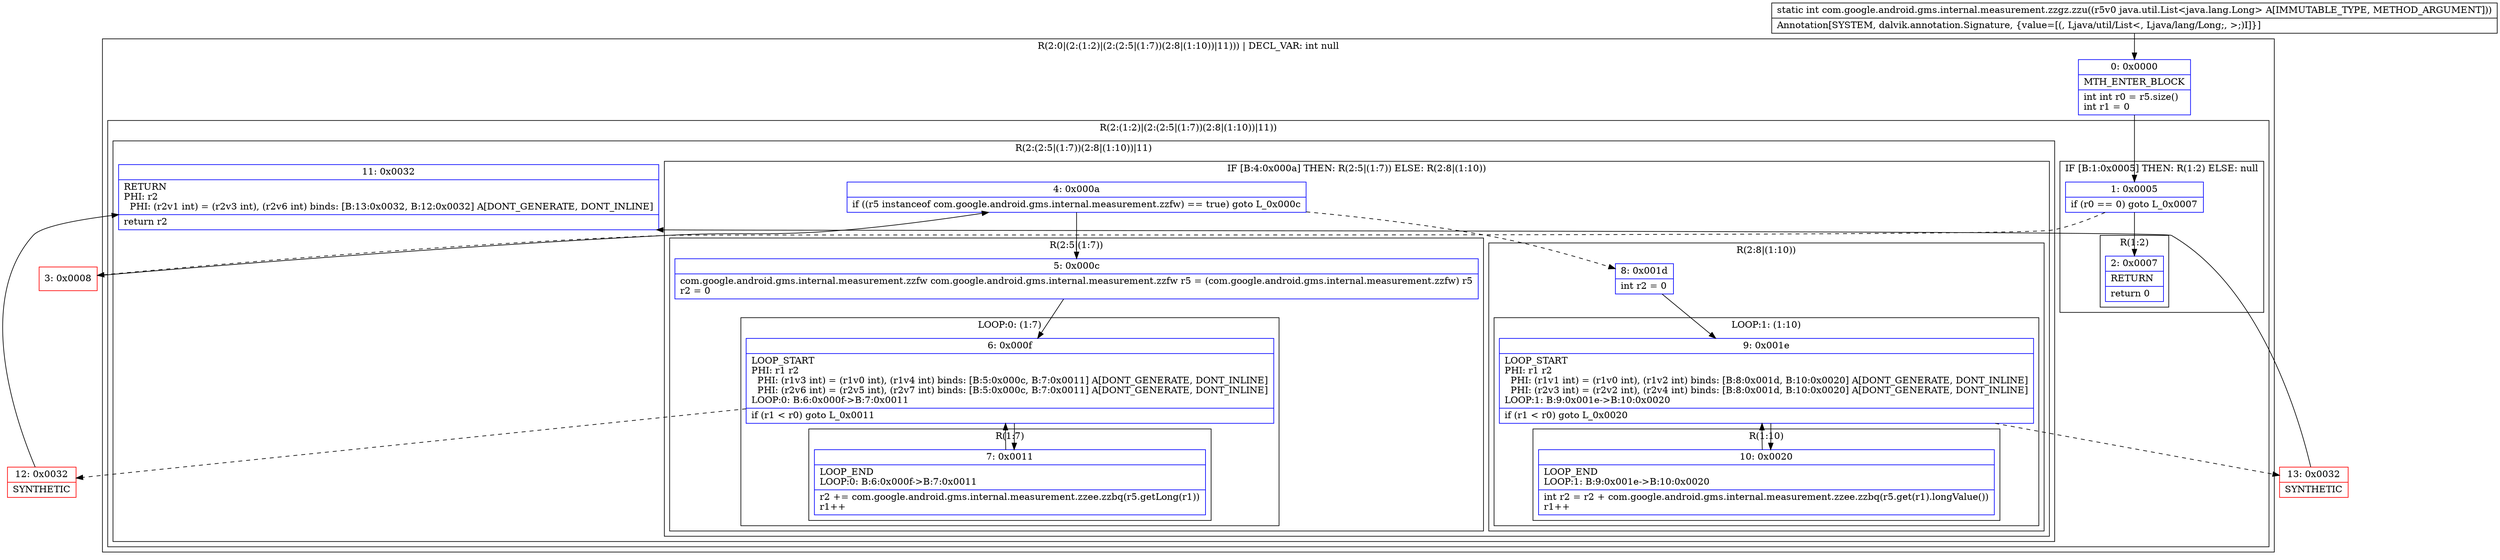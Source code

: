 digraph "CFG forcom.google.android.gms.internal.measurement.zzgz.zzu(Ljava\/util\/List;)I" {
subgraph cluster_Region_904774034 {
label = "R(2:0|(2:(1:2)|(2:(2:5|(1:7))(2:8|(1:10))|11))) | DECL_VAR: int null\l";
node [shape=record,color=blue];
Node_0 [shape=record,label="{0\:\ 0x0000|MTH_ENTER_BLOCK\l|int int r0 = r5.size()\lint r1 = 0\l}"];
subgraph cluster_Region_772824100 {
label = "R(2:(1:2)|(2:(2:5|(1:7))(2:8|(1:10))|11))";
node [shape=record,color=blue];
subgraph cluster_IfRegion_1532257046 {
label = "IF [B:1:0x0005] THEN: R(1:2) ELSE: null";
node [shape=record,color=blue];
Node_1 [shape=record,label="{1\:\ 0x0005|if (r0 == 0) goto L_0x0007\l}"];
subgraph cluster_Region_1254810192 {
label = "R(1:2)";
node [shape=record,color=blue];
Node_2 [shape=record,label="{2\:\ 0x0007|RETURN\l|return 0\l}"];
}
}
subgraph cluster_Region_256586300 {
label = "R(2:(2:5|(1:7))(2:8|(1:10))|11)";
node [shape=record,color=blue];
subgraph cluster_IfRegion_2111754066 {
label = "IF [B:4:0x000a] THEN: R(2:5|(1:7)) ELSE: R(2:8|(1:10))";
node [shape=record,color=blue];
Node_4 [shape=record,label="{4\:\ 0x000a|if ((r5 instanceof com.google.android.gms.internal.measurement.zzfw) == true) goto L_0x000c\l}"];
subgraph cluster_Region_2127272534 {
label = "R(2:5|(1:7))";
node [shape=record,color=blue];
Node_5 [shape=record,label="{5\:\ 0x000c|com.google.android.gms.internal.measurement.zzfw com.google.android.gms.internal.measurement.zzfw r5 = (com.google.android.gms.internal.measurement.zzfw) r5\lr2 = 0\l}"];
subgraph cluster_LoopRegion_1186708599 {
label = "LOOP:0: (1:7)";
node [shape=record,color=blue];
Node_6 [shape=record,label="{6\:\ 0x000f|LOOP_START\lPHI: r1 r2 \l  PHI: (r1v3 int) = (r1v0 int), (r1v4 int) binds: [B:5:0x000c, B:7:0x0011] A[DONT_GENERATE, DONT_INLINE]\l  PHI: (r2v6 int) = (r2v5 int), (r2v7 int) binds: [B:5:0x000c, B:7:0x0011] A[DONT_GENERATE, DONT_INLINE]\lLOOP:0: B:6:0x000f\-\>B:7:0x0011\l|if (r1 \< r0) goto L_0x0011\l}"];
subgraph cluster_Region_1703467668 {
label = "R(1:7)";
node [shape=record,color=blue];
Node_7 [shape=record,label="{7\:\ 0x0011|LOOP_END\lLOOP:0: B:6:0x000f\-\>B:7:0x0011\l|r2 += com.google.android.gms.internal.measurement.zzee.zzbq(r5.getLong(r1))\lr1++\l}"];
}
}
}
subgraph cluster_Region_1883197013 {
label = "R(2:8|(1:10))";
node [shape=record,color=blue];
Node_8 [shape=record,label="{8\:\ 0x001d|int r2 = 0\l}"];
subgraph cluster_LoopRegion_1183248117 {
label = "LOOP:1: (1:10)";
node [shape=record,color=blue];
Node_9 [shape=record,label="{9\:\ 0x001e|LOOP_START\lPHI: r1 r2 \l  PHI: (r1v1 int) = (r1v0 int), (r1v2 int) binds: [B:8:0x001d, B:10:0x0020] A[DONT_GENERATE, DONT_INLINE]\l  PHI: (r2v3 int) = (r2v2 int), (r2v4 int) binds: [B:8:0x001d, B:10:0x0020] A[DONT_GENERATE, DONT_INLINE]\lLOOP:1: B:9:0x001e\-\>B:10:0x0020\l|if (r1 \< r0) goto L_0x0020\l}"];
subgraph cluster_Region_498882278 {
label = "R(1:10)";
node [shape=record,color=blue];
Node_10 [shape=record,label="{10\:\ 0x0020|LOOP_END\lLOOP:1: B:9:0x001e\-\>B:10:0x0020\l|int r2 = r2 + com.google.android.gms.internal.measurement.zzee.zzbq(r5.get(r1).longValue())\lr1++\l}"];
}
}
}
}
Node_11 [shape=record,label="{11\:\ 0x0032|RETURN\lPHI: r2 \l  PHI: (r2v1 int) = (r2v3 int), (r2v6 int) binds: [B:13:0x0032, B:12:0x0032] A[DONT_GENERATE, DONT_INLINE]\l|return r2\l}"];
}
}
}
Node_3 [shape=record,color=red,label="{3\:\ 0x0008}"];
Node_12 [shape=record,color=red,label="{12\:\ 0x0032|SYNTHETIC\l}"];
Node_13 [shape=record,color=red,label="{13\:\ 0x0032|SYNTHETIC\l}"];
MethodNode[shape=record,label="{static int com.google.android.gms.internal.measurement.zzgz.zzu((r5v0 java.util.List\<java.lang.Long\> A[IMMUTABLE_TYPE, METHOD_ARGUMENT]))  | Annotation[SYSTEM, dalvik.annotation.Signature, \{value=[(, Ljava\/util\/List\<, Ljava\/lang\/Long;, \>;)I]\}]\l}"];
MethodNode -> Node_0;
Node_0 -> Node_1;
Node_1 -> Node_2;
Node_1 -> Node_3[style=dashed];
Node_4 -> Node_5;
Node_4 -> Node_8[style=dashed];
Node_5 -> Node_6;
Node_6 -> Node_7;
Node_6 -> Node_12[style=dashed];
Node_7 -> Node_6;
Node_8 -> Node_9;
Node_9 -> Node_10;
Node_9 -> Node_13[style=dashed];
Node_10 -> Node_9;
Node_3 -> Node_4;
Node_12 -> Node_11;
Node_13 -> Node_11;
}


